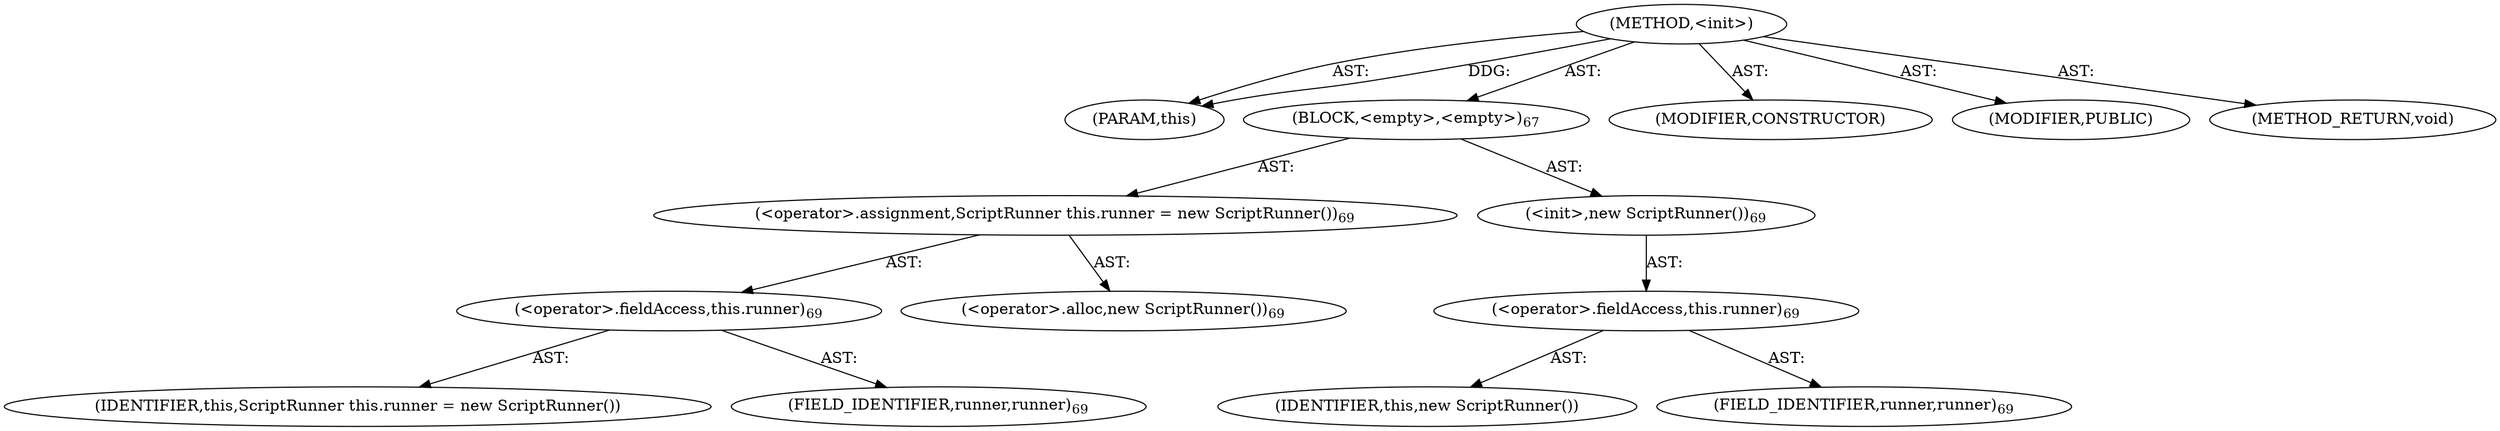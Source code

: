 digraph "&lt;init&gt;" {  
"111669149700" [label = <(METHOD,&lt;init&gt;)> ]
"115964116999" [label = <(PARAM,this)> ]
"25769803780" [label = <(BLOCK,&lt;empty&gt;,&lt;empty&gt;)<SUB>67</SUB>> ]
"30064771104" [label = <(&lt;operator&gt;.assignment,ScriptRunner this.runner = new ScriptRunner())<SUB>69</SUB>> ]
"30064771105" [label = <(&lt;operator&gt;.fieldAccess,this.runner)<SUB>69</SUB>> ]
"68719476758" [label = <(IDENTIFIER,this,ScriptRunner this.runner = new ScriptRunner())> ]
"55834574858" [label = <(FIELD_IDENTIFIER,runner,runner)<SUB>69</SUB>> ]
"30064771106" [label = <(&lt;operator&gt;.alloc,new ScriptRunner())<SUB>69</SUB>> ]
"30064771107" [label = <(&lt;init&gt;,new ScriptRunner())<SUB>69</SUB>> ]
"30064771108" [label = <(&lt;operator&gt;.fieldAccess,this.runner)<SUB>69</SUB>> ]
"68719476759" [label = <(IDENTIFIER,this,new ScriptRunner())> ]
"55834574859" [label = <(FIELD_IDENTIFIER,runner,runner)<SUB>69</SUB>> ]
"133143986185" [label = <(MODIFIER,CONSTRUCTOR)> ]
"133143986186" [label = <(MODIFIER,PUBLIC)> ]
"128849018884" [label = <(METHOD_RETURN,void)> ]
  "111669149700" -> "115964116999"  [ label = "AST: "] 
  "111669149700" -> "25769803780"  [ label = "AST: "] 
  "111669149700" -> "133143986185"  [ label = "AST: "] 
  "111669149700" -> "133143986186"  [ label = "AST: "] 
  "111669149700" -> "128849018884"  [ label = "AST: "] 
  "25769803780" -> "30064771104"  [ label = "AST: "] 
  "25769803780" -> "30064771107"  [ label = "AST: "] 
  "30064771104" -> "30064771105"  [ label = "AST: "] 
  "30064771104" -> "30064771106"  [ label = "AST: "] 
  "30064771105" -> "68719476758"  [ label = "AST: "] 
  "30064771105" -> "55834574858"  [ label = "AST: "] 
  "30064771107" -> "30064771108"  [ label = "AST: "] 
  "30064771108" -> "68719476759"  [ label = "AST: "] 
  "30064771108" -> "55834574859"  [ label = "AST: "] 
  "111669149700" -> "115964116999"  [ label = "DDG: "] 
}
